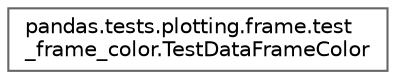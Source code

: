 digraph "Graphical Class Hierarchy"
{
 // LATEX_PDF_SIZE
  bgcolor="transparent";
  edge [fontname=Helvetica,fontsize=10,labelfontname=Helvetica,labelfontsize=10];
  node [fontname=Helvetica,fontsize=10,shape=box,height=0.2,width=0.4];
  rankdir="LR";
  Node0 [id="Node000000",label="pandas.tests.plotting.frame.test\l_frame_color.TestDataFrameColor",height=0.2,width=0.4,color="grey40", fillcolor="white", style="filled",URL="$df/db6/classpandas_1_1tests_1_1plotting_1_1frame_1_1test__frame__color_1_1TestDataFrameColor.html",tooltip=" "];
}
